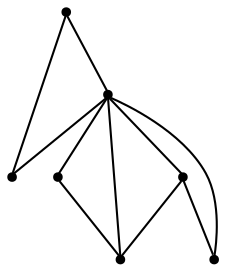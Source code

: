 graph {
  node [shape=point,comment="{\"directed\":false,\"doi\":\"10.4230/LIPIcs.GD.2024.19\",\"figure\":\"5\"}"]

  v0 [pos="1919.5303293796103,588.1905188605972"]
  v1 [pos="1656.9580104156648,809.7069430149431"]
  v2 [pos="1814.4976623607788,588.1905188605972"]
  v3 [pos="1709.4686838985576,588.1905188605972"]
  v4 [pos="1604.4398326279436,588.1905188605972"]
  v5 [pos="1499.4108541657224,588.1905188605972"]
  v6 [pos="1394.3856914517191,588.1905188605972"]

  v0 -- v1 [id="-1",pos="1919.5303293796103,588.1905188605972 1656.9580104156648,809.7069430149431 1656.9580104156648,809.7069430149431 1656.9580104156648,809.7069430149431"]
  v6 -- v1 [id="-2",pos="1394.3856914517191,588.1905188605972 1656.9580104156648,809.7069430149431 1656.9580104156648,809.7069430149431 1656.9580104156648,809.7069430149431"]
  v5 -- v4 [id="-3",pos="1499.4108541657224,588.1905188605972 1604.4398326279436,588.1905188605972 1604.4398326279436,588.1905188605972 1604.4398326279436,588.1905188605972"]
  v5 -- v6 [id="-4",pos="1499.4108541657224,588.1905188605972 1394.3856914517191,588.1905188605972 1394.3856914517191,588.1905188605972 1394.3856914517191,588.1905188605972"]
  v4 -- v1 [id="-5",pos="1604.4398326279436,588.1905188605972 1656.9580104156648,809.7069430149431 1656.9580104156648,809.7069430149431 1656.9580104156648,809.7069430149431"]
  v1 -- v2 [id="-7",pos="1656.9580104156648,809.7069430149431 1814.4976623607788,588.1905188605972 1814.4976623607788,588.1905188605972 1814.4976623607788,588.1905188605972"]
  v1 -- v5 [id="-8",pos="1656.9580104156648,809.7069430149431 1499.4108541657224,588.1905188605972 1499.4108541657224,588.1905188605972 1499.4108541657224,588.1905188605972"]
  v1 -- v3 [id="-10",pos="1656.9580104156648,809.7069430149431 1709.4686838985576,588.1905188605972 1709.4686838985576,588.1905188605972 1709.4686838985576,588.1905188605972"]
  v3 -- v4 [id="-11",pos="1709.4686838985576,588.1905188605972 1604.4398326279436,588.1905188605972 1604.4398326279436,588.1905188605972 1604.4398326279436,588.1905188605972"]
  v2 -- v0 [id="-12",pos="1814.4976623607788,588.1905188605972 1919.5303293796103,588.1905188605972 1919.5303293796103,588.1905188605972 1919.5303293796103,588.1905188605972"]
}